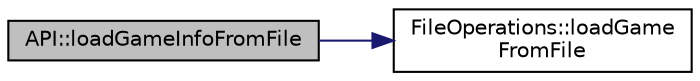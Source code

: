digraph "API::loadGameInfoFromFile"
{
 // LATEX_PDF_SIZE
  edge [fontname="Helvetica",fontsize="10",labelfontname="Helvetica",labelfontsize="10"];
  node [fontname="Helvetica",fontsize="10",shape=record];
  rankdir="LR";
  Node1 [label="API::loadGameInfoFromFile",height=0.2,width=0.4,color="black", fillcolor="grey75", style="filled", fontcolor="black",tooltip="loads necessary game info from file"];
  Node1 -> Node2 [color="midnightblue",fontsize="10",style="solid",fontname="Helvetica"];
  Node2 [label="FileOperations::loadGame\lFromFile",height=0.2,width=0.4,color="black", fillcolor="white", style="filled",URL="$classFileOperations.html#a02dc13706eb66b69d171e7e62cbb32dc",tooltip=" "];
}
